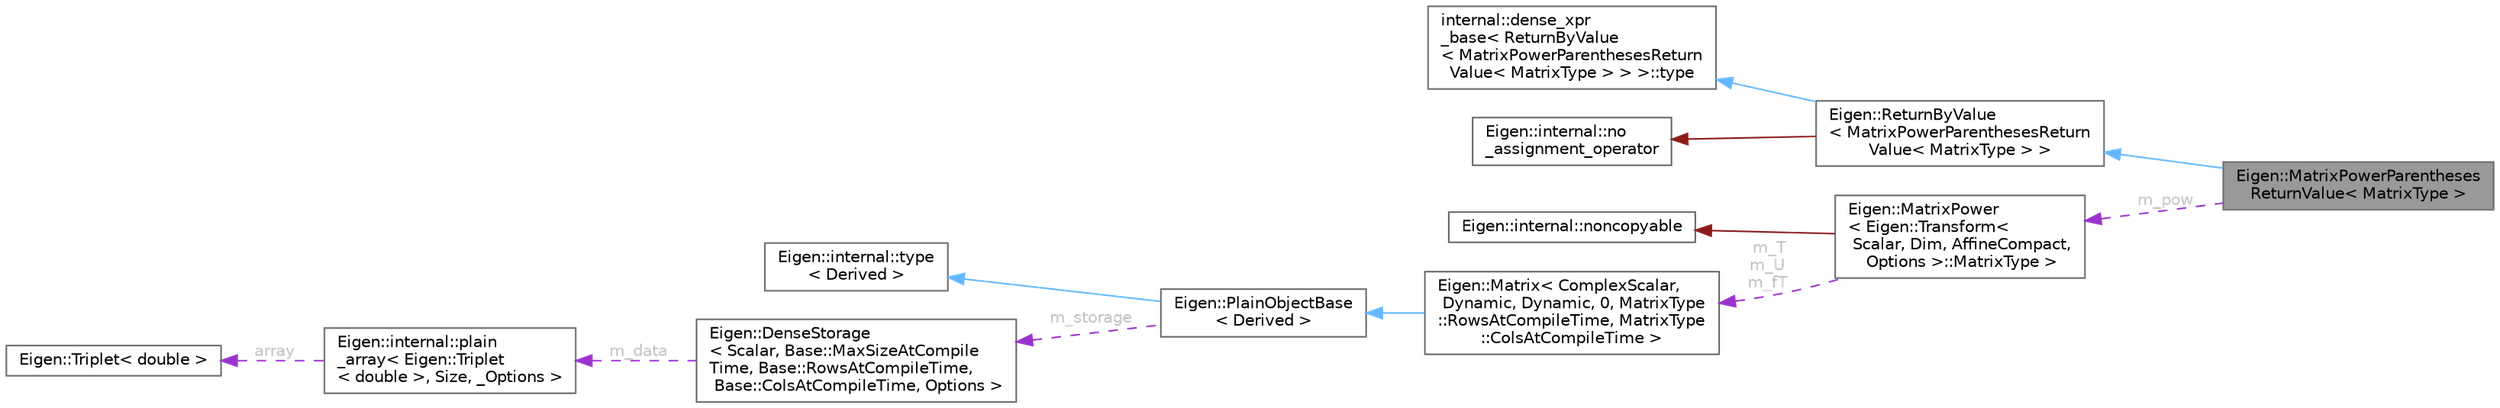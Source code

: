 digraph "Eigen::MatrixPowerParenthesesReturnValue&lt; MatrixType &gt;"
{
 // LATEX_PDF_SIZE
  bgcolor="transparent";
  edge [fontname=Helvetica,fontsize=10,labelfontname=Helvetica,labelfontsize=10];
  node [fontname=Helvetica,fontsize=10,shape=box,height=0.2,width=0.4];
  rankdir="LR";
  Node1 [id="Node000001",label="Eigen::MatrixPowerParentheses\lReturnValue\< MatrixType \>",height=0.2,width=0.4,color="gray40", fillcolor="grey60", style="filled", fontcolor="black",tooltip="Proxy for the matrix power of some matrix."];
  Node2 -> Node1 [id="edge12_Node000001_Node000002",dir="back",color="steelblue1",style="solid",tooltip=" "];
  Node2 [id="Node000002",label="Eigen::ReturnByValue\l\< MatrixPowerParenthesesReturn\lValue\< MatrixType \> \>",height=0.2,width=0.4,color="gray40", fillcolor="white", style="filled",URL="$class_eigen_1_1_return_by_value.html",tooltip=" "];
  Node3 -> Node2 [id="edge13_Node000002_Node000003",dir="back",color="steelblue1",style="solid",tooltip=" "];
  Node3 [id="Node000003",label="internal::dense_xpr\l_base\< ReturnByValue\l\< MatrixPowerParenthesesReturn\lValue\< MatrixType \> \> \>::type",height=0.2,width=0.4,color="gray40", fillcolor="white", style="filled",tooltip=" "];
  Node4 -> Node2 [id="edge14_Node000002_Node000004",dir="back",color="firebrick4",style="solid",tooltip=" "];
  Node4 [id="Node000004",label="Eigen::internal::no\l_assignment_operator",height=0.2,width=0.4,color="gray40", fillcolor="white", style="filled",URL="$class_eigen_1_1internal_1_1no__assignment__operator.html",tooltip=" "];
  Node5 -> Node1 [id="edge15_Node000001_Node000005",dir="back",color="darkorchid3",style="dashed",tooltip=" ",label=" m_pow",fontcolor="grey" ];
  Node5 [id="Node000005",label="Eigen::MatrixPower\l\< Eigen::Transform\<\l Scalar, Dim, AffineCompact,\l Options \>::MatrixType \>",height=0.2,width=0.4,color="gray40", fillcolor="white", style="filled",URL="$class_eigen_1_1_matrix_power.html",tooltip=" "];
  Node6 -> Node5 [id="edge16_Node000005_Node000006",dir="back",color="firebrick4",style="solid",tooltip=" "];
  Node6 [id="Node000006",label="Eigen::internal::noncopyable",height=0.2,width=0.4,color="gray40", fillcolor="white", style="filled",URL="$class_eigen_1_1internal_1_1noncopyable.html",tooltip=" "];
  Node7 -> Node5 [id="edge17_Node000005_Node000007",dir="back",color="darkorchid3",style="dashed",tooltip=" ",label=" m_T\nm_U\nm_fT",fontcolor="grey" ];
  Node7 [id="Node000007",label="Eigen::Matrix\< ComplexScalar,\l Dynamic, Dynamic, 0, MatrixType\l::RowsAtCompileTime, MatrixType\l::ColsAtCompileTime \>",height=0.2,width=0.4,color="gray40", fillcolor="white", style="filled",URL="$class_eigen_1_1_matrix.html",tooltip=" "];
  Node8 -> Node7 [id="edge18_Node000007_Node000008",dir="back",color="steelblue1",style="solid",tooltip=" "];
  Node8 [id="Node000008",label="Eigen::PlainObjectBase\l\< Derived \>",height=0.2,width=0.4,color="gray40", fillcolor="white", style="filled",URL="$class_eigen_1_1_plain_object_base.html",tooltip=" "];
  Node9 -> Node8 [id="edge19_Node000008_Node000009",dir="back",color="steelblue1",style="solid",tooltip=" "];
  Node9 [id="Node000009",label="Eigen::internal::type\l\< Derived \>",height=0.2,width=0.4,color="gray40", fillcolor="white", style="filled",URL="$struct_eigen_1_1internal_1_1dense__xpr__base.html",tooltip=" "];
  Node10 -> Node8 [id="edge20_Node000008_Node000010",dir="back",color="darkorchid3",style="dashed",tooltip=" ",label=" m_storage",fontcolor="grey" ];
  Node10 [id="Node000010",label="Eigen::DenseStorage\l\< Scalar, Base::MaxSizeAtCompile\lTime, Base::RowsAtCompileTime,\l Base::ColsAtCompileTime, Options \>",height=0.2,width=0.4,color="gray40", fillcolor="white", style="filled",URL="$class_eigen_1_1_dense_storage.html",tooltip=" "];
  Node11 -> Node10 [id="edge21_Node000010_Node000011",dir="back",color="darkorchid3",style="dashed",tooltip=" ",label=" m_data",fontcolor="grey" ];
  Node11 [id="Node000011",label="Eigen::internal::plain\l_array\< Eigen::Triplet\l\< double \>, Size, _Options \>",height=0.2,width=0.4,color="gray40", fillcolor="white", style="filled",URL="$struct_eigen_1_1internal_1_1plain__array.html",tooltip=" "];
  Node12 -> Node11 [id="edge22_Node000011_Node000012",dir="back",color="darkorchid3",style="dashed",tooltip=" ",label=" array",fontcolor="grey" ];
  Node12 [id="Node000012",label="Eigen::Triplet\< double \>",height=0.2,width=0.4,color="gray40", fillcolor="white", style="filled",URL="$class_eigen_1_1_triplet.html",tooltip=" "];
}

